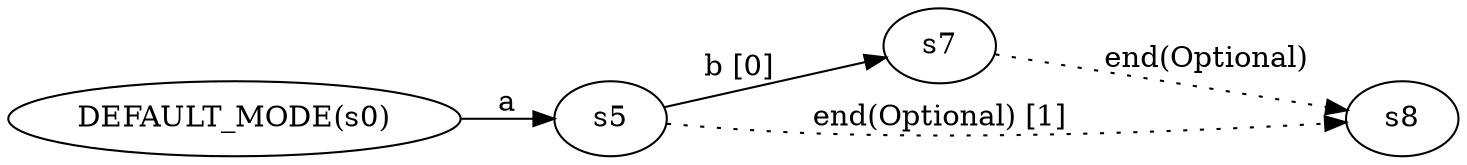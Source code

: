 digraph ATN {
  rankdir=LR;

  "DEFAULT_MODE(s0)" -> s5 [label=a]
  s5 -> s7 [label="b [0]"]
  s7 -> s8 [label="end(Optional)", style=dotted]
  s5 -> s8 [label="end(Optional) [1]", style=dotted]
}